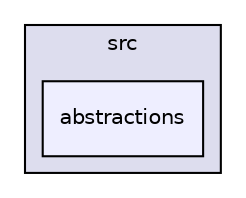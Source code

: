 digraph "src/abstractions" {
  compound=true
  node [ fontsize="10", fontname="Helvetica"];
  edge [ labelfontsize="10", labelfontname="Helvetica"];
  subgraph clusterdir_68267d1309a1af8e8297ef4c3efbcdba {
    graph [ bgcolor="#ddddee", pencolor="black", label="src" fontname="Helvetica", fontsize="10", URL="dir_68267d1309a1af8e8297ef4c3efbcdba.html"]
  dir_736f4441a88d87081e5d7649d28d251c [shape=box, label="abstractions", style="filled", fillcolor="#eeeeff", pencolor="black", URL="dir_736f4441a88d87081e5d7649d28d251c.html"];
  }
}
